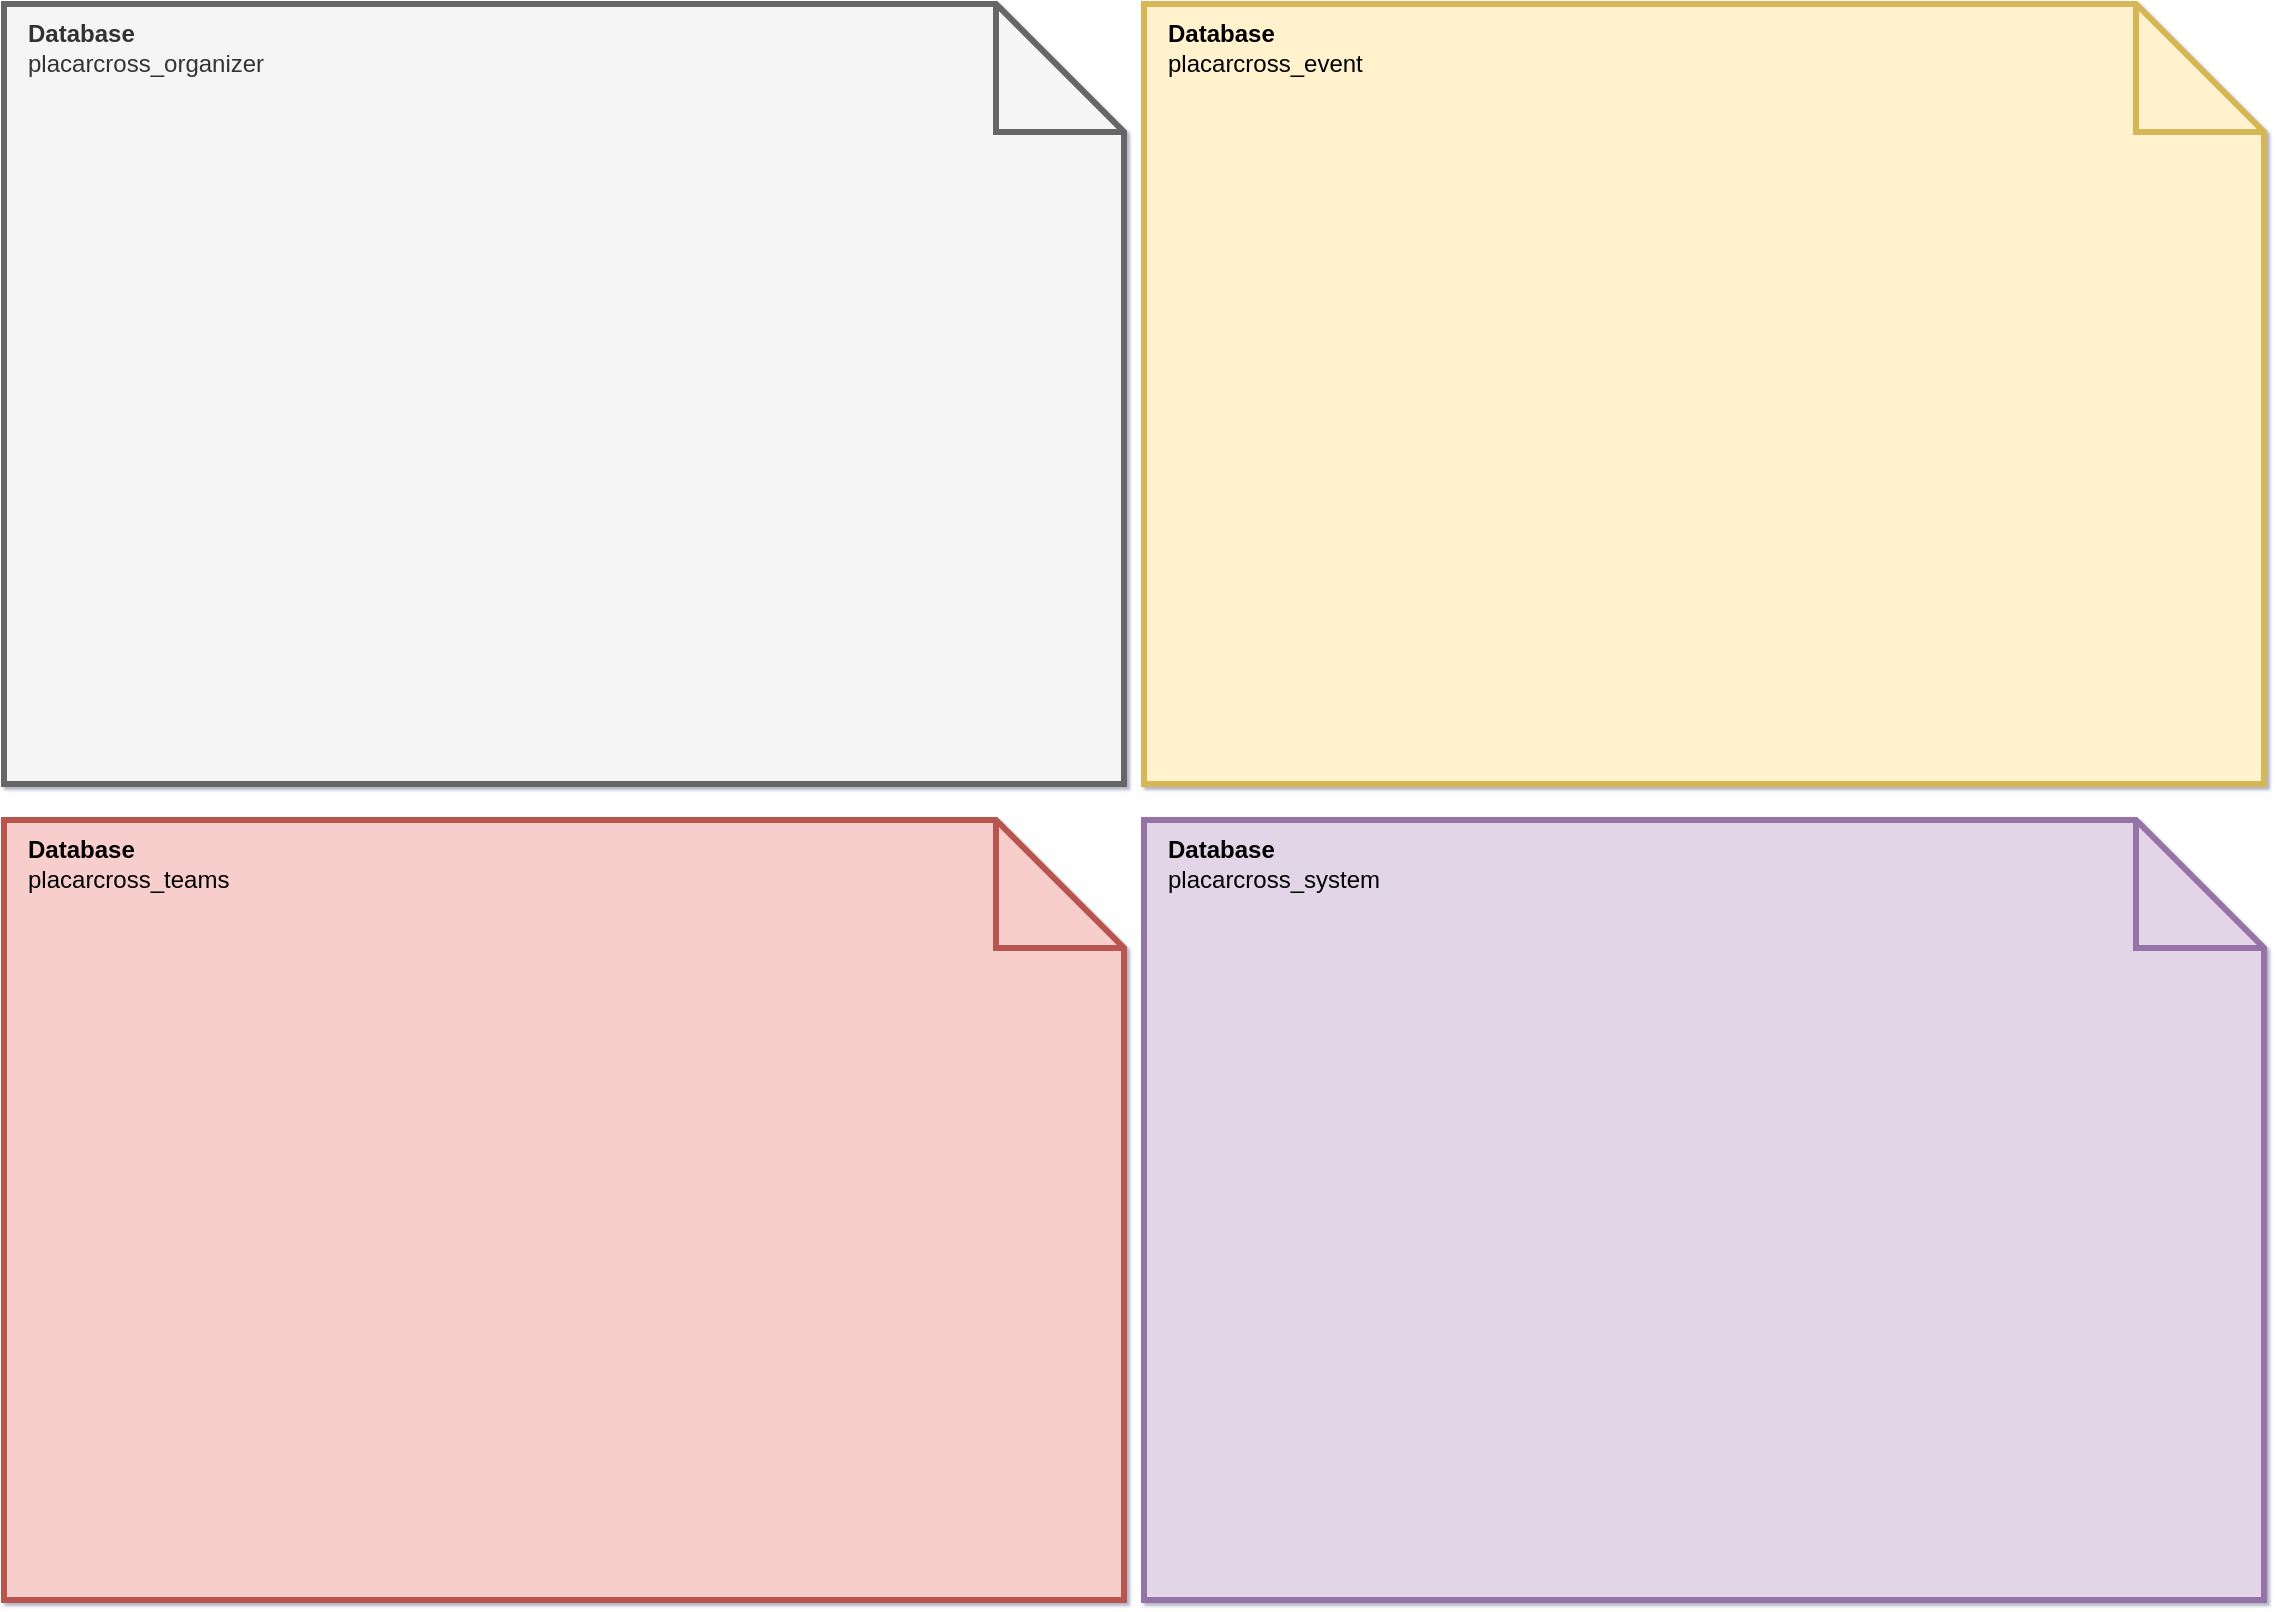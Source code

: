 <mxfile version="20.8.15" type="github">
  <diagram id="C5RBs43oDa-KdzZeNtuy" name="Page-1">
    <mxGraphModel dx="1257" dy="620" grid="1" gridSize="7" guides="1" tooltips="1" connect="1" arrows="1" fold="1" page="1" pageScale="1" pageWidth="1169" pageHeight="827" background="none" math="0" shadow="1">
      <root>
        <mxCell id="WIyWlLk6GJQsqaUBKTNV-0" />
        <mxCell id="WIyWlLk6GJQsqaUBKTNV-1" parent="WIyWlLk6GJQsqaUBKTNV-0" />
        <mxCell id="0Ek0UoOpUPsEoWTmfAK--1" value="&lt;div&gt;&amp;nbsp;&amp;nbsp; &lt;b&gt;Database&lt;/b&gt;&lt;br&gt;&lt;/div&gt;&lt;div&gt;&amp;nbsp;&amp;nbsp; placarcross_event&lt;br&gt;&lt;/div&gt;&lt;div&gt;&lt;br&gt;&lt;/div&gt;&lt;div&gt;&lt;br&gt;&lt;/div&gt;&lt;div&gt;&lt;br&gt;&lt;/div&gt;&lt;div&gt;&lt;br&gt;&lt;/div&gt;&lt;div&gt;&lt;br&gt;&lt;/div&gt;&lt;div&gt;&lt;br&gt;&lt;/div&gt;&lt;div&gt;&lt;br&gt;&lt;/div&gt;&lt;div&gt;&lt;br&gt;&lt;/div&gt;&lt;div&gt;&lt;br&gt;&lt;/div&gt;&lt;div&gt;&lt;br&gt;&lt;/div&gt;&lt;div&gt;&lt;br&gt;&lt;/div&gt;&lt;div&gt;&lt;br&gt;&lt;/div&gt;&lt;div&gt;&lt;br&gt;&lt;/div&gt;&lt;div&gt;&lt;br&gt;&lt;/div&gt;&lt;div&gt;&lt;br&gt;&lt;/div&gt;&lt;div&gt;&lt;br&gt;&lt;/div&gt;&lt;div&gt;&lt;br&gt;&lt;/div&gt;&lt;div&gt;&lt;br&gt;&lt;/div&gt;&lt;div&gt;&lt;br&gt;&lt;/div&gt;&lt;div&gt;&lt;br&gt;&lt;/div&gt;&lt;div&gt;&lt;br&gt;&lt;/div&gt;&lt;div&gt;&lt;br&gt;&lt;/div&gt;&lt;div&gt;&lt;br&gt;&lt;/div&gt;&lt;div&gt;&lt;br&gt;&lt;/div&gt;" style="shape=note;size=64;whiteSpace=wrap;html=1;align=left;fillColor=#fff2cc;strokeColor=#d6b656;strokeWidth=3;" vertex="1" parent="WIyWlLk6GJQsqaUBKTNV-1">
          <mxGeometry x="588" y="14" width="560" height="390" as="geometry" />
        </mxCell>
        <mxCell id="0Ek0UoOpUPsEoWTmfAK--0" value="&lt;div&gt;&amp;nbsp;&amp;nbsp; &lt;b&gt;Database&lt;/b&gt; &lt;br&gt;&lt;/div&gt;&lt;div&gt;&amp;nbsp;&amp;nbsp; placarcross_organizer&lt;br&gt;&lt;/div&gt;&lt;div&gt;&lt;br&gt;&lt;/div&gt;&lt;div&gt;&lt;br&gt;&lt;/div&gt;&lt;div&gt;&lt;br&gt;&lt;/div&gt;&lt;div&gt;&lt;br&gt;&lt;/div&gt;&lt;div&gt;&lt;br&gt;&lt;/div&gt;&lt;div&gt;&lt;br&gt;&lt;/div&gt;&lt;div&gt;&lt;br&gt;&lt;/div&gt;&lt;div&gt;&lt;br&gt;&lt;/div&gt;&lt;div&gt;&lt;br&gt;&lt;/div&gt;&lt;div&gt;&lt;br&gt;&lt;/div&gt;&lt;div&gt;&lt;br&gt;&lt;/div&gt;&lt;div&gt;&lt;br&gt;&lt;/div&gt;&lt;div&gt;&lt;br&gt;&lt;/div&gt;&lt;div&gt;&lt;br&gt;&lt;/div&gt;&lt;div&gt;&lt;br&gt;&lt;/div&gt;&lt;div&gt;&lt;br&gt;&lt;/div&gt;&lt;div&gt;&lt;br&gt;&lt;/div&gt;&lt;div&gt;&lt;br&gt;&lt;/div&gt;&lt;div&gt;&lt;br&gt;&lt;/div&gt;&lt;div&gt;&lt;br&gt;&lt;/div&gt;&lt;div&gt;&lt;br&gt;&lt;/div&gt;&lt;div&gt;&lt;br&gt;&lt;/div&gt;&lt;div&gt;&lt;br&gt;&lt;/div&gt;&lt;div&gt;&lt;br&gt;&lt;/div&gt;" style="shape=note;size=64;whiteSpace=wrap;html=1;align=left;fillColor=#f5f5f5;fontColor=#333333;strokeColor=#666666;gradientColor=none;strokeWidth=3;" vertex="1" parent="WIyWlLk6GJQsqaUBKTNV-1">
          <mxGeometry x="18" y="14" width="560" height="390" as="geometry" />
        </mxCell>
        <mxCell id="0Ek0UoOpUPsEoWTmfAK--24" value="&lt;div&gt;&amp;nbsp;&amp;nbsp; &lt;b&gt;Database&lt;/b&gt;&lt;br&gt;&lt;/div&gt;&lt;div&gt;&amp;nbsp;&amp;nbsp; placarcross_teams&lt;br&gt;&lt;/div&gt;&lt;div&gt;&lt;br&gt;&lt;/div&gt;&lt;div&gt;&lt;br&gt;&lt;/div&gt;&lt;div&gt;&lt;br&gt;&lt;/div&gt;&lt;div&gt;&lt;br&gt;&lt;/div&gt;&lt;div&gt;&lt;br&gt;&lt;/div&gt;&lt;div&gt;&lt;br&gt;&lt;/div&gt;&lt;div&gt;&lt;br&gt;&lt;/div&gt;&lt;div&gt;&lt;br&gt;&lt;/div&gt;&lt;div&gt;&lt;br&gt;&lt;/div&gt;&lt;div&gt;&lt;br&gt;&lt;/div&gt;&lt;div&gt;&lt;br&gt;&lt;/div&gt;&lt;div&gt;&lt;br&gt;&lt;/div&gt;&lt;div&gt;&lt;br&gt;&lt;/div&gt;&lt;div&gt;&lt;br&gt;&lt;/div&gt;&lt;div&gt;&lt;br&gt;&lt;/div&gt;&lt;div&gt;&lt;br&gt;&lt;/div&gt;&lt;div&gt;&lt;br&gt;&lt;/div&gt;&lt;div&gt;&lt;br&gt;&lt;/div&gt;&lt;div&gt;&lt;br&gt;&lt;/div&gt;&lt;div&gt;&lt;br&gt;&lt;/div&gt;&lt;div&gt;&lt;br&gt;&lt;/div&gt;&lt;div&gt;&lt;br&gt;&lt;/div&gt;&lt;div&gt;&lt;br&gt;&lt;/div&gt;&lt;div&gt;&lt;br&gt;&lt;/div&gt;" style="shape=note;size=64;whiteSpace=wrap;html=1;align=left;fillColor=#f8cecc;strokeColor=#b85450;strokeWidth=3;" vertex="1" parent="WIyWlLk6GJQsqaUBKTNV-1">
          <mxGeometry x="18" y="422" width="560" height="390" as="geometry" />
        </mxCell>
        <mxCell id="0Ek0UoOpUPsEoWTmfAK--27" value="&lt;div&gt;&amp;nbsp;&amp;nbsp; &lt;b&gt;Database&lt;/b&gt;&lt;br&gt;&lt;/div&gt;&lt;div&gt;&amp;nbsp;&amp;nbsp; placarcross_system&lt;br&gt;&lt;/div&gt;&lt;div&gt;&lt;br&gt;&lt;/div&gt;&lt;div&gt;&lt;br&gt;&lt;/div&gt;&lt;div&gt;&lt;br&gt;&lt;/div&gt;&lt;div&gt;&lt;br&gt;&lt;/div&gt;&lt;div&gt;&lt;br&gt;&lt;/div&gt;&lt;div&gt;&lt;br&gt;&lt;/div&gt;&lt;div&gt;&lt;br&gt;&lt;/div&gt;&lt;div&gt;&lt;br&gt;&lt;/div&gt;&lt;div&gt;&lt;br&gt;&lt;/div&gt;&lt;div&gt;&lt;br&gt;&lt;/div&gt;&lt;div&gt;&lt;br&gt;&lt;/div&gt;&lt;div&gt;&lt;br&gt;&lt;/div&gt;&lt;div&gt;&lt;br&gt;&lt;/div&gt;&lt;div&gt;&lt;br&gt;&lt;/div&gt;&lt;div&gt;&lt;br&gt;&lt;/div&gt;&lt;div&gt;&lt;br&gt;&lt;/div&gt;&lt;div&gt;&lt;br&gt;&lt;/div&gt;&lt;div&gt;&lt;br&gt;&lt;/div&gt;&lt;div&gt;&lt;br&gt;&lt;/div&gt;&lt;div&gt;&lt;br&gt;&lt;/div&gt;&lt;div&gt;&lt;br&gt;&lt;/div&gt;&lt;div&gt;&lt;br&gt;&lt;/div&gt;&lt;div&gt;&lt;br&gt;&lt;/div&gt;&lt;div&gt;&lt;br&gt;&lt;/div&gt;" style="shape=note;size=64;whiteSpace=wrap;html=1;align=left;fillColor=#e1d5e7;strokeColor=#9673a6;strokeWidth=3;" vertex="1" parent="WIyWlLk6GJQsqaUBKTNV-1">
          <mxGeometry x="588" y="422" width="560" height="390" as="geometry" />
        </mxCell>
      </root>
    </mxGraphModel>
  </diagram>
</mxfile>
